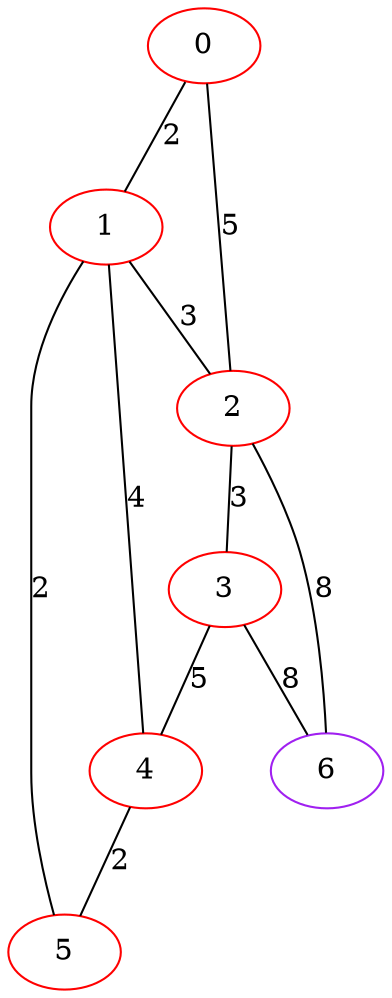 graph "" {
0 [color=red, weight=1];
1 [color=red, weight=1];
2 [color=red, weight=1];
3 [color=red, weight=1];
4 [color=red, weight=1];
5 [color=red, weight=1];
6 [color=purple, weight=4];
0 -- 1  [key=0, label=2];
0 -- 2  [key=0, label=5];
1 -- 2  [key=0, label=3];
1 -- 4  [key=0, label=4];
1 -- 5  [key=0, label=2];
2 -- 3  [key=0, label=3];
2 -- 6  [key=0, label=8];
3 -- 4  [key=0, label=5];
3 -- 6  [key=0, label=8];
4 -- 5  [key=0, label=2];
}

